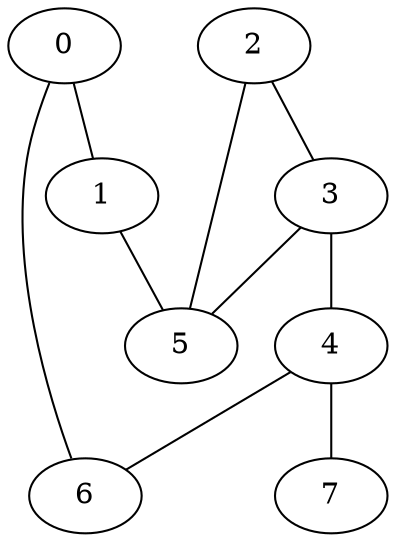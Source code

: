 graph "sampletest150-mod2_image19.bmp" {
	0	 [type=corner,
		x=364,
		y=449];
	1	 [type=corner,
		x=377,
		y=226];
	0 -- 1	 [angle0="-1.51",
		frequency=1,
		type0=line];
	6	 [type=corner,
		x=145,
		y=451];
	0 -- 6	 [angle0="-.01",
		frequency=1,
		type0=line];
	5	 [type=intersection,
		x=306,
		y=229];
	1 -- 5	 [angle0="-.04",
		frequency=1,
		type0=line];
	2	 [type=corner,
		x=324,
		y=225];
	3	 [type=intersection,
		x=220,
		y=220];
	2 -- 3	 [angle0="188.29",
		frequency=1,
		type0=arc];
	2 -- 5	 [angle0="-.22",
		frequency=1,
		type0=line];
	4	 [type=intersection,
		x=142,
		y=232];
	3 -- 4	 [angle0="-.15",
		frequency=1,
		type0=line];
	3 -- 5	 [angle0=".10",
		frequency=1,
		type0=line];
	4 -- 6	 [angle0="1.56",
		frequency=1,
		type0=line];
	7	 [type=endpoint,
		x=210,
		y=297];
	4 -- 7	 [angle0=".76",
		frequency=1,
		type0=line];
}
